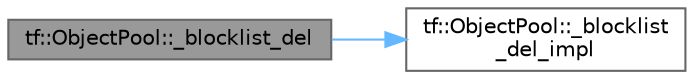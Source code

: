 digraph "tf::ObjectPool::_blocklist_del"
{
 // LATEX_PDF_SIZE
  bgcolor="transparent";
  edge [fontname=Helvetica,fontsize=10,labelfontname=Helvetica,labelfontsize=10];
  node [fontname=Helvetica,fontsize=10,shape=box,height=0.2,width=0.4];
  rankdir="LR";
  Node1 [id="Node000001",label="tf::ObjectPool::_blocklist_del",height=0.2,width=0.4,color="gray40", fillcolor="grey60", style="filled", fontcolor="black",tooltip=" "];
  Node1 -> Node2 [id="edge1_Node000001_Node000002",color="steelblue1",style="solid",tooltip=" "];
  Node2 [id="Node000002",label="tf::ObjectPool::_blocklist\l_del_impl",height=0.2,width=0.4,color="grey40", fillcolor="white", style="filled",URL="$classtf_1_1_object_pool.html#ad2baa58e88a7fc37496f94e20fe50790",tooltip=" "];
}
